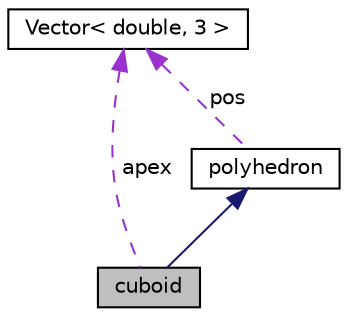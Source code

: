 digraph "cuboid"
{
  edge [fontname="Helvetica",fontsize="10",labelfontname="Helvetica",labelfontsize="10"];
  node [fontname="Helvetica",fontsize="10",shape=record];
  Node3 [label="cuboid",height=0.2,width=0.4,color="black", fillcolor="grey75", style="filled", fontcolor="black"];
  Node4 -> Node3 [dir="back",color="midnightblue",fontsize="10",style="solid",fontname="Helvetica"];
  Node4 [label="polyhedron",height=0.2,width=0.4,color="black", fillcolor="white", style="filled",URL="$classpolyhedron.html",tooltip="wieloscian pola: api - wskaznik do api Draw3D id - id figury do modyfikacji angle_x,y,z - katy wzgledem globalnego ukladu pos - przesuniecie "];
  Node5 -> Node4 [dir="back",color="darkorchid3",fontsize="10",style="dashed",label=" pos" ,fontname="Helvetica"];
  Node5 [label="Vector\< double, 3 \>",height=0.2,width=0.4,color="black", fillcolor="white", style="filled",URL="$classVector.html"];
  Node5 -> Node3 [dir="back",color="darkorchid3",fontsize="10",style="dashed",label=" apex" ,fontname="Helvetica"];
}
